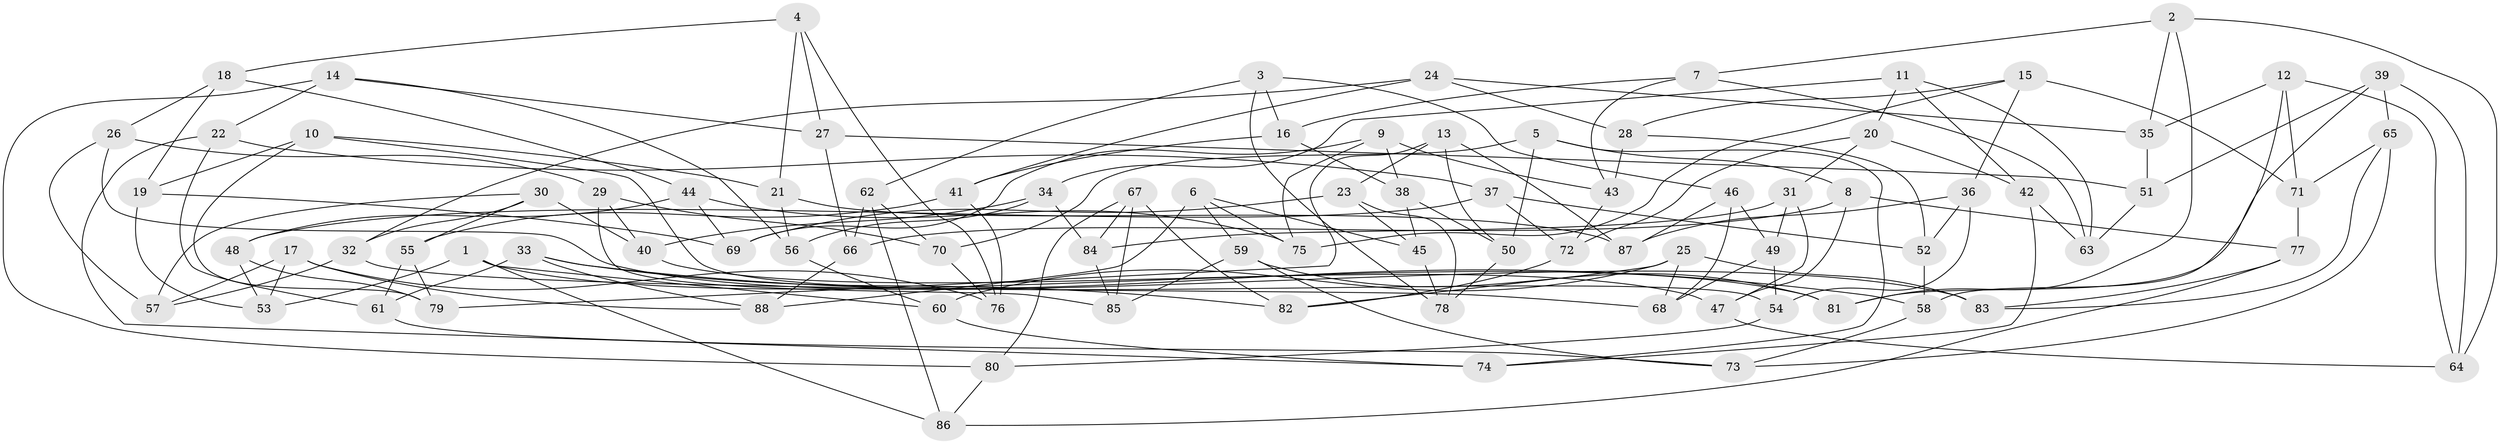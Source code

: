 // coarse degree distribution, {6: 0.5370370370370371, 4: 0.35185185185185186, 5: 0.09259259259259259, 3: 0.018518518518518517}
// Generated by graph-tools (version 1.1) at 2025/52/02/27/25 19:52:34]
// undirected, 88 vertices, 176 edges
graph export_dot {
graph [start="1"]
  node [color=gray90,style=filled];
  1;
  2;
  3;
  4;
  5;
  6;
  7;
  8;
  9;
  10;
  11;
  12;
  13;
  14;
  15;
  16;
  17;
  18;
  19;
  20;
  21;
  22;
  23;
  24;
  25;
  26;
  27;
  28;
  29;
  30;
  31;
  32;
  33;
  34;
  35;
  36;
  37;
  38;
  39;
  40;
  41;
  42;
  43;
  44;
  45;
  46;
  47;
  48;
  49;
  50;
  51;
  52;
  53;
  54;
  55;
  56;
  57;
  58;
  59;
  60;
  61;
  62;
  63;
  64;
  65;
  66;
  67;
  68;
  69;
  70;
  71;
  72;
  73;
  74;
  75;
  76;
  77;
  78;
  79;
  80;
  81;
  82;
  83;
  84;
  85;
  86;
  87;
  88;
  1 -- 81;
  1 -- 60;
  1 -- 86;
  1 -- 53;
  2 -- 64;
  2 -- 35;
  2 -- 7;
  2 -- 81;
  3 -- 62;
  3 -- 78;
  3 -- 16;
  3 -- 46;
  4 -- 27;
  4 -- 18;
  4 -- 21;
  4 -- 76;
  5 -- 74;
  5 -- 8;
  5 -- 50;
  5 -- 70;
  6 -- 59;
  6 -- 45;
  6 -- 75;
  6 -- 88;
  7 -- 16;
  7 -- 63;
  7 -- 43;
  8 -- 66;
  8 -- 47;
  8 -- 77;
  9 -- 75;
  9 -- 69;
  9 -- 43;
  9 -- 38;
  10 -- 21;
  10 -- 54;
  10 -- 79;
  10 -- 19;
  11 -- 42;
  11 -- 63;
  11 -- 34;
  11 -- 20;
  12 -- 35;
  12 -- 64;
  12 -- 71;
  12 -- 58;
  13 -- 50;
  13 -- 23;
  13 -- 79;
  13 -- 87;
  14 -- 27;
  14 -- 22;
  14 -- 80;
  14 -- 56;
  15 -- 71;
  15 -- 75;
  15 -- 36;
  15 -- 28;
  16 -- 38;
  16 -- 41;
  17 -- 53;
  17 -- 57;
  17 -- 88;
  17 -- 76;
  18 -- 19;
  18 -- 26;
  18 -- 44;
  19 -- 53;
  19 -- 69;
  20 -- 72;
  20 -- 42;
  20 -- 31;
  21 -- 56;
  21 -- 87;
  22 -- 37;
  22 -- 74;
  22 -- 61;
  23 -- 69;
  23 -- 45;
  23 -- 78;
  24 -- 41;
  24 -- 32;
  24 -- 35;
  24 -- 28;
  25 -- 68;
  25 -- 82;
  25 -- 83;
  25 -- 60;
  26 -- 83;
  26 -- 29;
  26 -- 57;
  27 -- 66;
  27 -- 51;
  28 -- 52;
  28 -- 43;
  29 -- 70;
  29 -- 85;
  29 -- 40;
  30 -- 55;
  30 -- 32;
  30 -- 40;
  30 -- 57;
  31 -- 84;
  31 -- 47;
  31 -- 49;
  32 -- 68;
  32 -- 57;
  33 -- 61;
  33 -- 82;
  33 -- 88;
  33 -- 58;
  34 -- 56;
  34 -- 40;
  34 -- 84;
  35 -- 51;
  36 -- 54;
  36 -- 87;
  36 -- 52;
  37 -- 72;
  37 -- 48;
  37 -- 52;
  38 -- 45;
  38 -- 50;
  39 -- 81;
  39 -- 64;
  39 -- 51;
  39 -- 65;
  40 -- 47;
  41 -- 55;
  41 -- 76;
  42 -- 74;
  42 -- 63;
  43 -- 72;
  44 -- 75;
  44 -- 48;
  44 -- 69;
  45 -- 78;
  46 -- 49;
  46 -- 87;
  46 -- 68;
  47 -- 64;
  48 -- 79;
  48 -- 53;
  49 -- 68;
  49 -- 54;
  50 -- 78;
  51 -- 63;
  52 -- 58;
  54 -- 80;
  55 -- 79;
  55 -- 61;
  56 -- 60;
  58 -- 73;
  59 -- 85;
  59 -- 81;
  59 -- 73;
  60 -- 74;
  61 -- 73;
  62 -- 66;
  62 -- 86;
  62 -- 70;
  65 -- 73;
  65 -- 83;
  65 -- 71;
  66 -- 88;
  67 -- 84;
  67 -- 85;
  67 -- 82;
  67 -- 80;
  70 -- 76;
  71 -- 77;
  72 -- 82;
  77 -- 83;
  77 -- 86;
  80 -- 86;
  84 -- 85;
}
